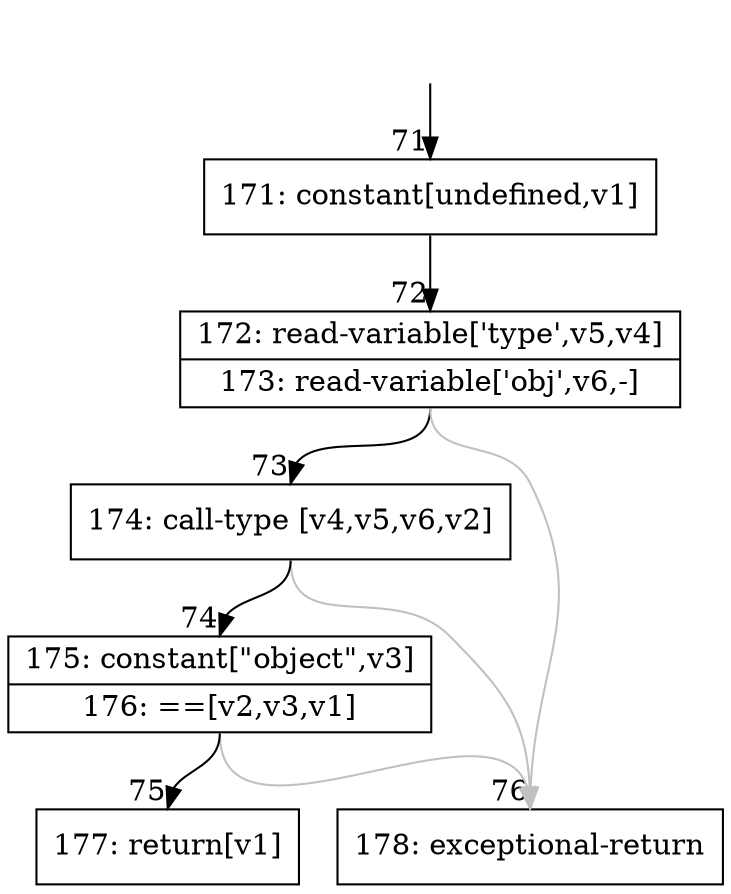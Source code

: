 digraph {
rankdir="TD"
BB_entry8[shape=none,label=""];
BB_entry8 -> BB71 [tailport=s, headport=n, headlabel="    71"]
BB71 [shape=record label="{171: constant[undefined,v1]}" ] 
BB71 -> BB72 [tailport=s, headport=n, headlabel="      72"]
BB72 [shape=record label="{172: read-variable['type',v5,v4]|173: read-variable['obj',v6,-]}" ] 
BB72 -> BB73 [tailport=s, headport=n, headlabel="      73"]
BB72 -> BB76 [tailport=s, headport=n, color=gray, headlabel="      76"]
BB73 [shape=record label="{174: call-type [v4,v5,v6,v2]}" ] 
BB73 -> BB74 [tailport=s, headport=n, headlabel="      74"]
BB73 -> BB76 [tailport=s, headport=n, color=gray]
BB74 [shape=record label="{175: constant[\"object\",v3]|176: ==[v2,v3,v1]}" ] 
BB74 -> BB75 [tailport=s, headport=n, headlabel="      75"]
BB74 -> BB76 [tailport=s, headport=n, color=gray]
BB75 [shape=record label="{177: return[v1]}" ] 
BB76 [shape=record label="{178: exceptional-return}" ] 
//#$~ 71
}
